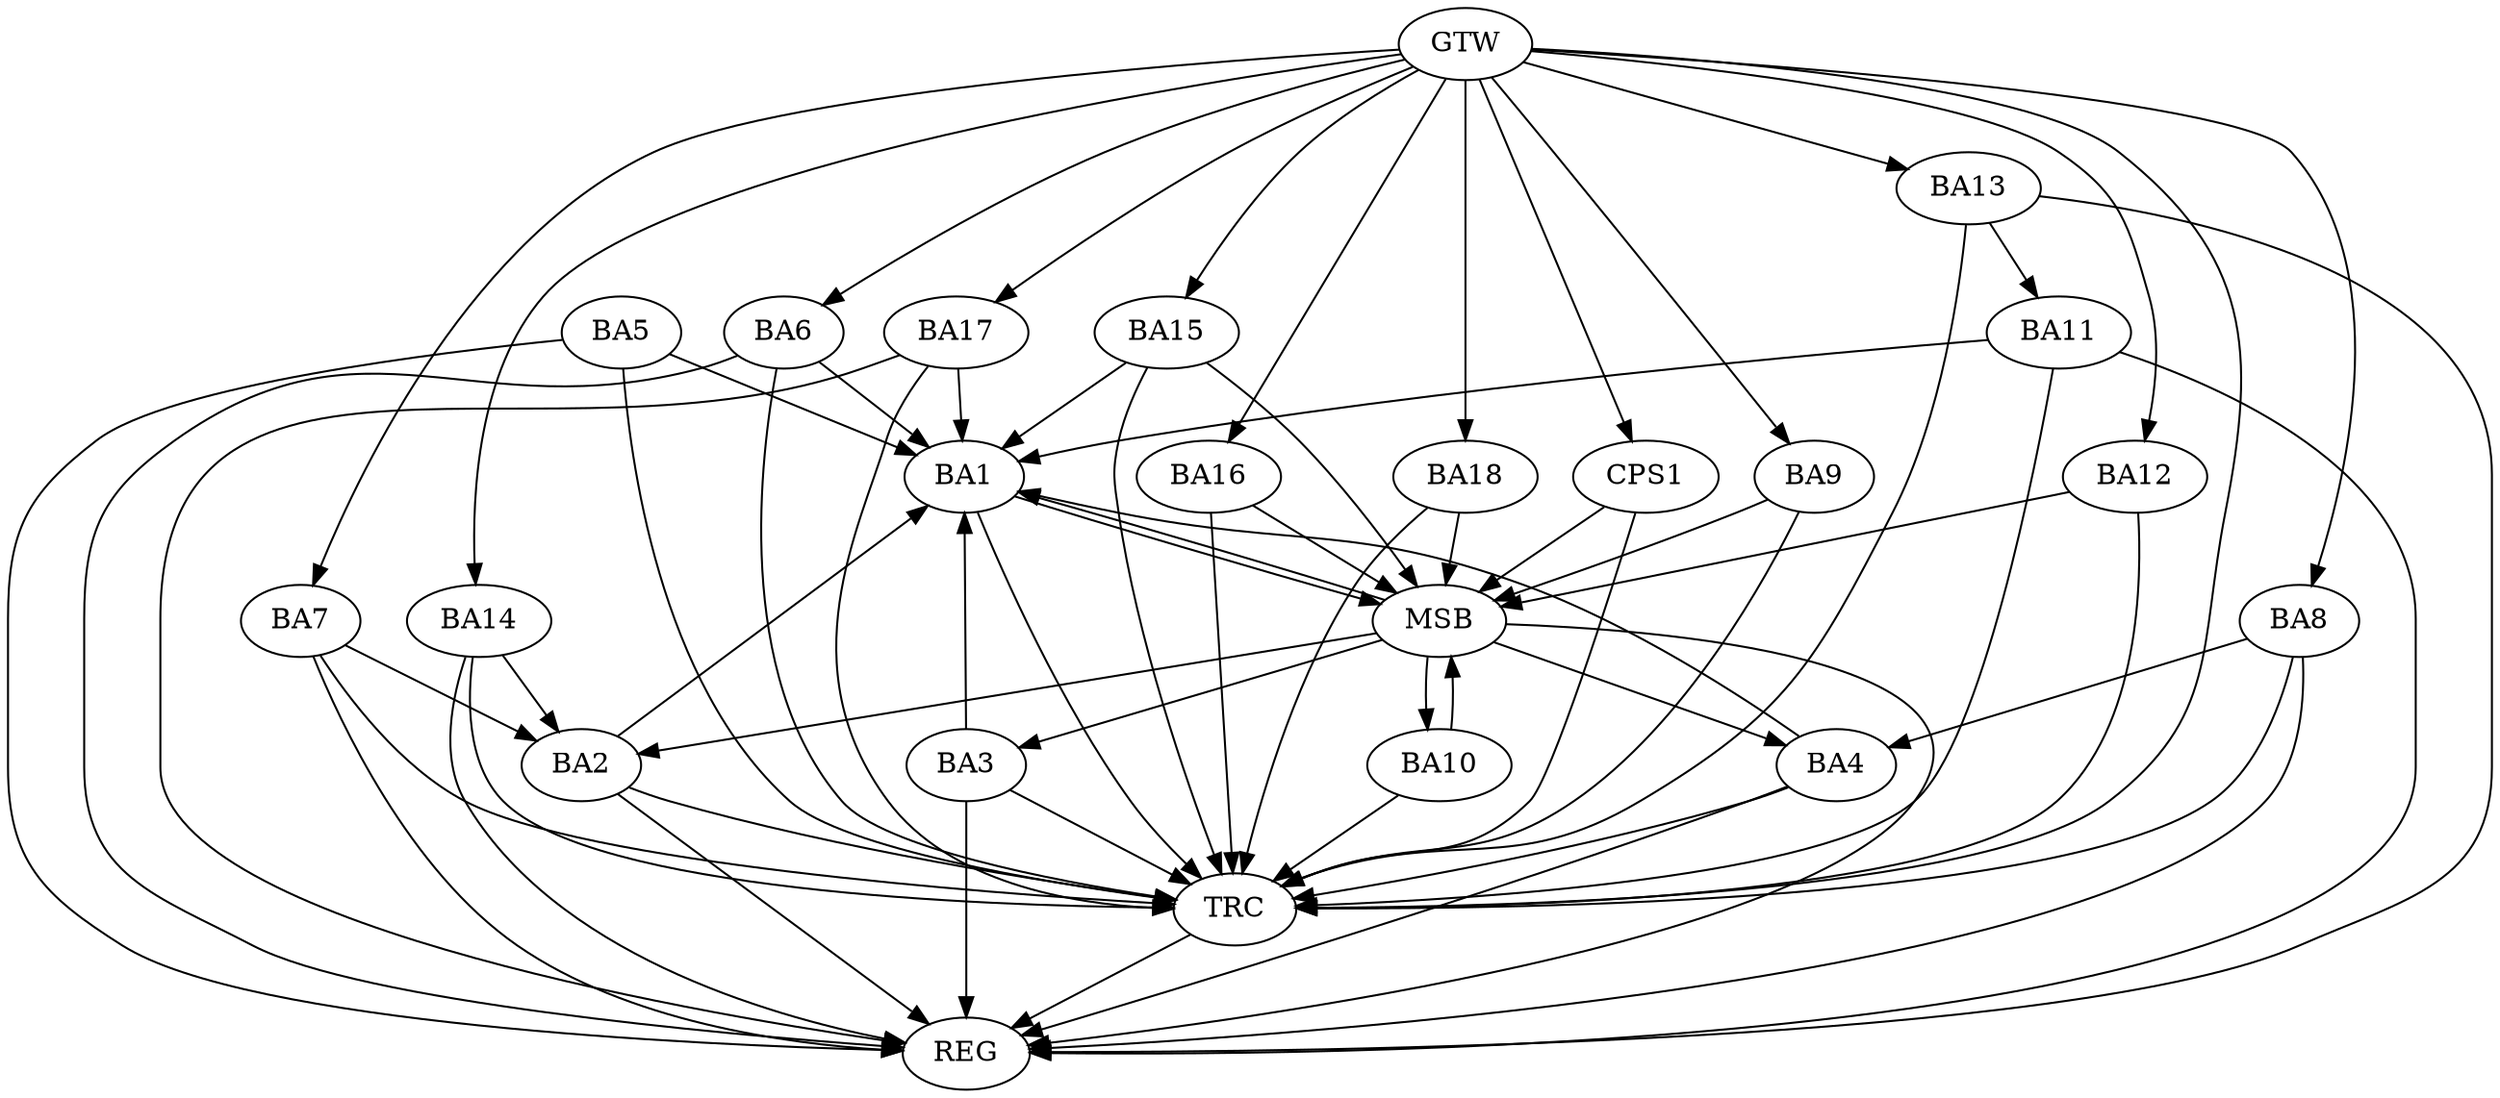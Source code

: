 strict digraph G {
  BA1 [ label="BA1" ];
  BA2 [ label="BA2" ];
  BA3 [ label="BA3" ];
  BA4 [ label="BA4" ];
  BA5 [ label="BA5" ];
  BA6 [ label="BA6" ];
  BA7 [ label="BA7" ];
  BA8 [ label="BA8" ];
  BA9 [ label="BA9" ];
  BA10 [ label="BA10" ];
  BA11 [ label="BA11" ];
  BA12 [ label="BA12" ];
  BA13 [ label="BA13" ];
  BA14 [ label="BA14" ];
  BA15 [ label="BA15" ];
  BA16 [ label="BA16" ];
  BA17 [ label="BA17" ];
  BA18 [ label="BA18" ];
  CPS1 [ label="CPS1" ];
  GTW [ label="GTW" ];
  REG [ label="REG" ];
  MSB [ label="MSB" ];
  TRC [ label="TRC" ];
  BA2 -> BA1;
  BA3 -> BA1;
  BA5 -> BA1;
  BA7 -> BA2;
  BA8 -> BA4;
  BA13 -> BA11;
  BA14 -> BA2;
  BA17 -> BA1;
  GTW -> BA6;
  GTW -> BA7;
  GTW -> BA8;
  GTW -> BA9;
  GTW -> BA12;
  GTW -> BA13;
  GTW -> BA14;
  GTW -> BA15;
  GTW -> BA16;
  GTW -> BA17;
  GTW -> BA18;
  GTW -> CPS1;
  BA2 -> REG;
  BA3 -> REG;
  BA4 -> REG;
  BA5 -> REG;
  BA6 -> REG;
  BA7 -> REG;
  BA8 -> REG;
  BA11 -> REG;
  BA13 -> REG;
  BA14 -> REG;
  BA17 -> REG;
  BA1 -> MSB;
  MSB -> BA2;
  MSB -> REG;
  BA9 -> MSB;
  BA10 -> MSB;
  MSB -> BA3;
  BA12 -> MSB;
  BA15 -> MSB;
  BA16 -> MSB;
  MSB -> BA1;
  BA18 -> MSB;
  MSB -> BA4;
  CPS1 -> MSB;
  MSB -> BA10;
  BA1 -> TRC;
  BA2 -> TRC;
  BA3 -> TRC;
  BA4 -> TRC;
  BA5 -> TRC;
  BA6 -> TRC;
  BA7 -> TRC;
  BA8 -> TRC;
  BA9 -> TRC;
  BA10 -> TRC;
  BA11 -> TRC;
  BA12 -> TRC;
  BA13 -> TRC;
  BA14 -> TRC;
  BA15 -> TRC;
  BA16 -> TRC;
  BA17 -> TRC;
  BA18 -> TRC;
  CPS1 -> TRC;
  GTW -> TRC;
  TRC -> REG;
  BA15 -> BA1;
  BA6 -> BA1;
  BA4 -> BA1;
  BA11 -> BA1;
}
